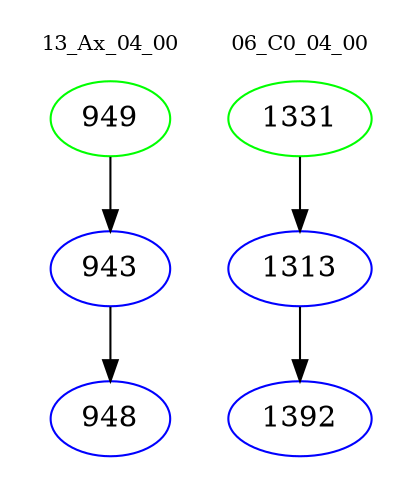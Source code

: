 digraph{
subgraph cluster_0 {
color = white
label = "13_Ax_04_00";
fontsize=10;
T0_949 [label="949", color="green"]
T0_949 -> T0_943 [color="black"]
T0_943 [label="943", color="blue"]
T0_943 -> T0_948 [color="black"]
T0_948 [label="948", color="blue"]
}
subgraph cluster_1 {
color = white
label = "06_C0_04_00";
fontsize=10;
T1_1331 [label="1331", color="green"]
T1_1331 -> T1_1313 [color="black"]
T1_1313 [label="1313", color="blue"]
T1_1313 -> T1_1392 [color="black"]
T1_1392 [label="1392", color="blue"]
}
}
